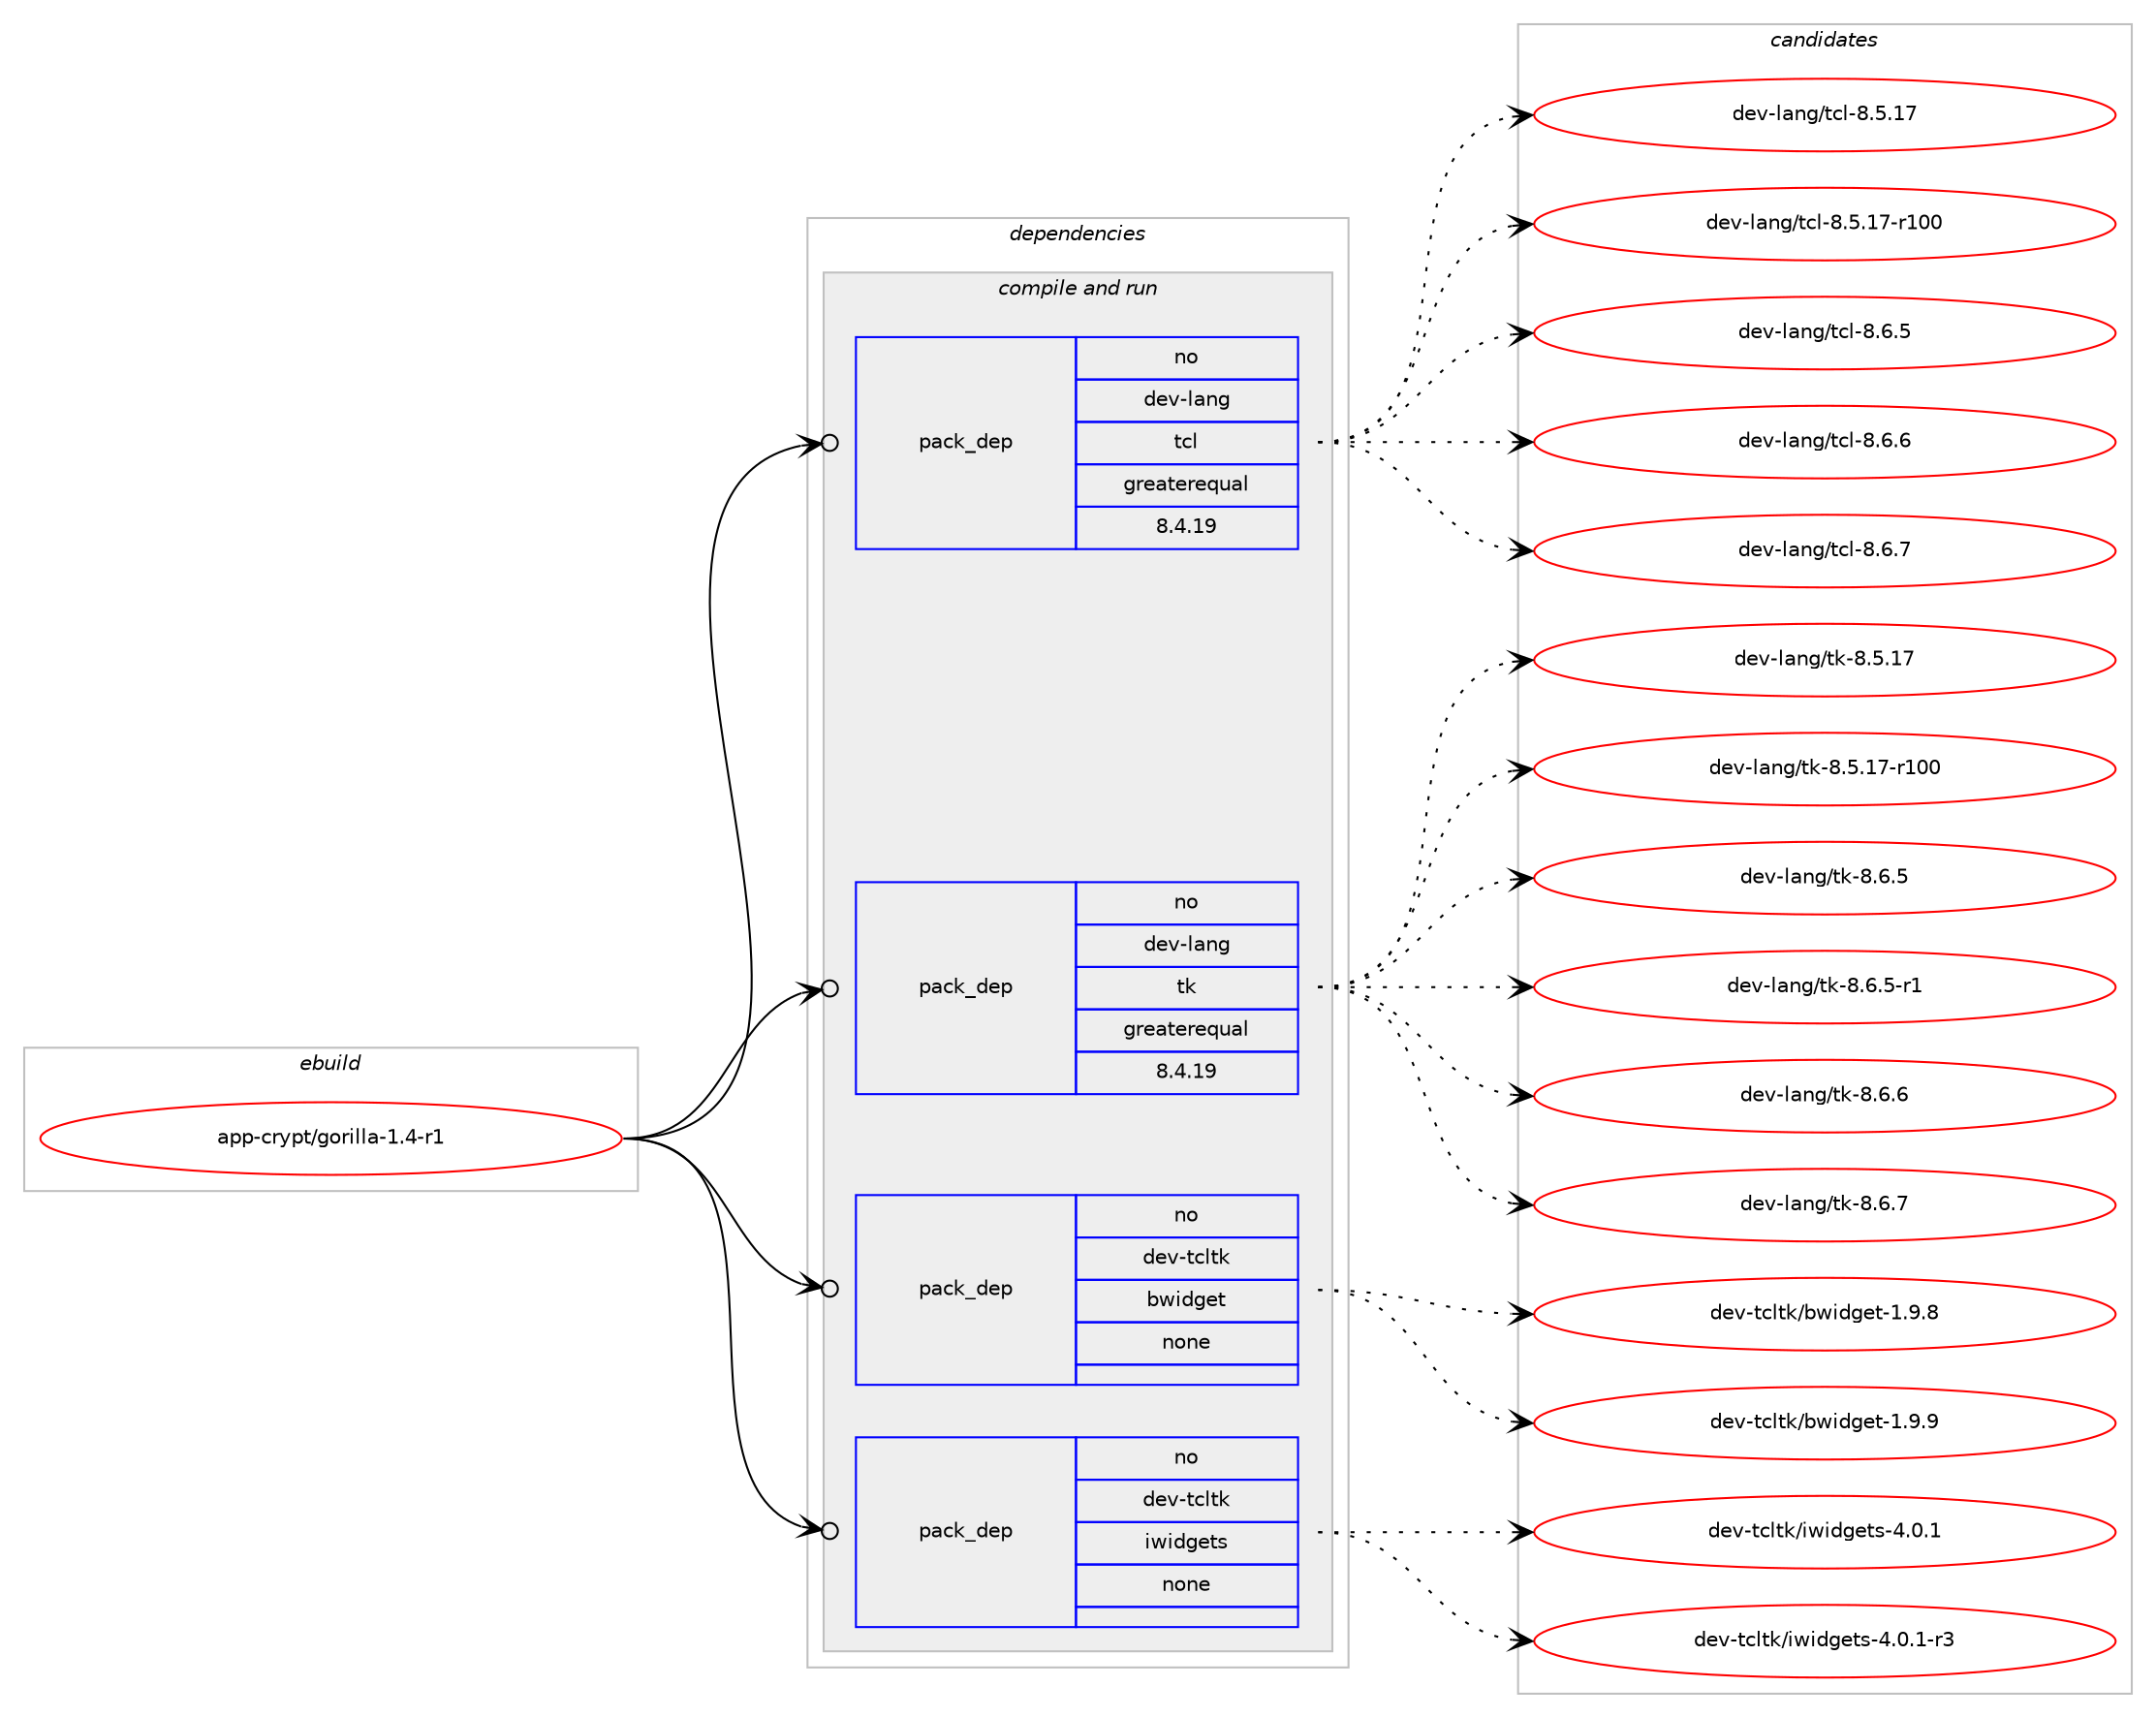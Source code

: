 digraph prolog {

# *************
# Graph options
# *************

newrank=true;
concentrate=true;
compound=true;
graph [rankdir=LR,fontname=Helvetica,fontsize=10,ranksep=1.5];#, ranksep=2.5, nodesep=0.2];
edge  [arrowhead=vee];
node  [fontname=Helvetica,fontsize=10];

# **********
# The ebuild
# **********

subgraph cluster_leftcol {
color=gray;
rank=same;
label=<<i>ebuild</i>>;
id [label="app-crypt/gorilla-1.4-r1", color=red, width=4, href="../app-crypt/gorilla-1.4-r1.svg"];
}

# ****************
# The dependencies
# ****************

subgraph cluster_midcol {
color=gray;
label=<<i>dependencies</i>>;
subgraph cluster_compile {
fillcolor="#eeeeee";
style=filled;
label=<<i>compile</i>>;
}
subgraph cluster_compileandrun {
fillcolor="#eeeeee";
style=filled;
label=<<i>compile and run</i>>;
subgraph pack9201 {
dependency12848 [label=<<TABLE BORDER="0" CELLBORDER="1" CELLSPACING="0" CELLPADDING="4" WIDTH="220"><TR><TD ROWSPAN="6" CELLPADDING="30">pack_dep</TD></TR><TR><TD WIDTH="110">no</TD></TR><TR><TD>dev-lang</TD></TR><TR><TD>tcl</TD></TR><TR><TD>greaterequal</TD></TR><TR><TD>8.4.19</TD></TR></TABLE>>, shape=none, color=blue];
}
id:e -> dependency12848:w [weight=20,style="solid",arrowhead="odotvee"];
subgraph pack9202 {
dependency12849 [label=<<TABLE BORDER="0" CELLBORDER="1" CELLSPACING="0" CELLPADDING="4" WIDTH="220"><TR><TD ROWSPAN="6" CELLPADDING="30">pack_dep</TD></TR><TR><TD WIDTH="110">no</TD></TR><TR><TD>dev-lang</TD></TR><TR><TD>tk</TD></TR><TR><TD>greaterequal</TD></TR><TR><TD>8.4.19</TD></TR></TABLE>>, shape=none, color=blue];
}
id:e -> dependency12849:w [weight=20,style="solid",arrowhead="odotvee"];
subgraph pack9203 {
dependency12850 [label=<<TABLE BORDER="0" CELLBORDER="1" CELLSPACING="0" CELLPADDING="4" WIDTH="220"><TR><TD ROWSPAN="6" CELLPADDING="30">pack_dep</TD></TR><TR><TD WIDTH="110">no</TD></TR><TR><TD>dev-tcltk</TD></TR><TR><TD>bwidget</TD></TR><TR><TD>none</TD></TR><TR><TD></TD></TR></TABLE>>, shape=none, color=blue];
}
id:e -> dependency12850:w [weight=20,style="solid",arrowhead="odotvee"];
subgraph pack9204 {
dependency12851 [label=<<TABLE BORDER="0" CELLBORDER="1" CELLSPACING="0" CELLPADDING="4" WIDTH="220"><TR><TD ROWSPAN="6" CELLPADDING="30">pack_dep</TD></TR><TR><TD WIDTH="110">no</TD></TR><TR><TD>dev-tcltk</TD></TR><TR><TD>iwidgets</TD></TR><TR><TD>none</TD></TR><TR><TD></TD></TR></TABLE>>, shape=none, color=blue];
}
id:e -> dependency12851:w [weight=20,style="solid",arrowhead="odotvee"];
}
subgraph cluster_run {
fillcolor="#eeeeee";
style=filled;
label=<<i>run</i>>;
}
}

# **************
# The candidates
# **************

subgraph cluster_choices {
rank=same;
color=gray;
label=<<i>candidates</i>>;

subgraph choice9201 {
color=black;
nodesep=1;
choice1001011184510897110103471169910845564653464955 [label="dev-lang/tcl-8.5.17", color=red, width=4,href="../dev-lang/tcl-8.5.17.svg"];
choice100101118451089711010347116991084556465346495545114494848 [label="dev-lang/tcl-8.5.17-r100", color=red, width=4,href="../dev-lang/tcl-8.5.17-r100.svg"];
choice10010111845108971101034711699108455646544653 [label="dev-lang/tcl-8.6.5", color=red, width=4,href="../dev-lang/tcl-8.6.5.svg"];
choice10010111845108971101034711699108455646544654 [label="dev-lang/tcl-8.6.6", color=red, width=4,href="../dev-lang/tcl-8.6.6.svg"];
choice10010111845108971101034711699108455646544655 [label="dev-lang/tcl-8.6.7", color=red, width=4,href="../dev-lang/tcl-8.6.7.svg"];
dependency12848:e -> choice1001011184510897110103471169910845564653464955:w [style=dotted,weight="100"];
dependency12848:e -> choice100101118451089711010347116991084556465346495545114494848:w [style=dotted,weight="100"];
dependency12848:e -> choice10010111845108971101034711699108455646544653:w [style=dotted,weight="100"];
dependency12848:e -> choice10010111845108971101034711699108455646544654:w [style=dotted,weight="100"];
dependency12848:e -> choice10010111845108971101034711699108455646544655:w [style=dotted,weight="100"];
}
subgraph choice9202 {
color=black;
nodesep=1;
choice10010111845108971101034711610745564653464955 [label="dev-lang/tk-8.5.17", color=red, width=4,href="../dev-lang/tk-8.5.17.svg"];
choice1001011184510897110103471161074556465346495545114494848 [label="dev-lang/tk-8.5.17-r100", color=red, width=4,href="../dev-lang/tk-8.5.17-r100.svg"];
choice100101118451089711010347116107455646544653 [label="dev-lang/tk-8.6.5", color=red, width=4,href="../dev-lang/tk-8.6.5.svg"];
choice1001011184510897110103471161074556465446534511449 [label="dev-lang/tk-8.6.5-r1", color=red, width=4,href="../dev-lang/tk-8.6.5-r1.svg"];
choice100101118451089711010347116107455646544654 [label="dev-lang/tk-8.6.6", color=red, width=4,href="../dev-lang/tk-8.6.6.svg"];
choice100101118451089711010347116107455646544655 [label="dev-lang/tk-8.6.7", color=red, width=4,href="../dev-lang/tk-8.6.7.svg"];
dependency12849:e -> choice10010111845108971101034711610745564653464955:w [style=dotted,weight="100"];
dependency12849:e -> choice1001011184510897110103471161074556465346495545114494848:w [style=dotted,weight="100"];
dependency12849:e -> choice100101118451089711010347116107455646544653:w [style=dotted,weight="100"];
dependency12849:e -> choice1001011184510897110103471161074556465446534511449:w [style=dotted,weight="100"];
dependency12849:e -> choice100101118451089711010347116107455646544654:w [style=dotted,weight="100"];
dependency12849:e -> choice100101118451089711010347116107455646544655:w [style=dotted,weight="100"];
}
subgraph choice9203 {
color=black;
nodesep=1;
choice10010111845116991081161074798119105100103101116454946574656 [label="dev-tcltk/bwidget-1.9.8", color=red, width=4,href="../dev-tcltk/bwidget-1.9.8.svg"];
choice10010111845116991081161074798119105100103101116454946574657 [label="dev-tcltk/bwidget-1.9.9", color=red, width=4,href="../dev-tcltk/bwidget-1.9.9.svg"];
dependency12850:e -> choice10010111845116991081161074798119105100103101116454946574656:w [style=dotted,weight="100"];
dependency12850:e -> choice10010111845116991081161074798119105100103101116454946574657:w [style=dotted,weight="100"];
}
subgraph choice9204 {
color=black;
nodesep=1;
choice100101118451169910811610747105119105100103101116115455246484649 [label="dev-tcltk/iwidgets-4.0.1", color=red, width=4,href="../dev-tcltk/iwidgets-4.0.1.svg"];
choice1001011184511699108116107471051191051001031011161154552464846494511451 [label="dev-tcltk/iwidgets-4.0.1-r3", color=red, width=4,href="../dev-tcltk/iwidgets-4.0.1-r3.svg"];
dependency12851:e -> choice100101118451169910811610747105119105100103101116115455246484649:w [style=dotted,weight="100"];
dependency12851:e -> choice1001011184511699108116107471051191051001031011161154552464846494511451:w [style=dotted,weight="100"];
}
}

}
